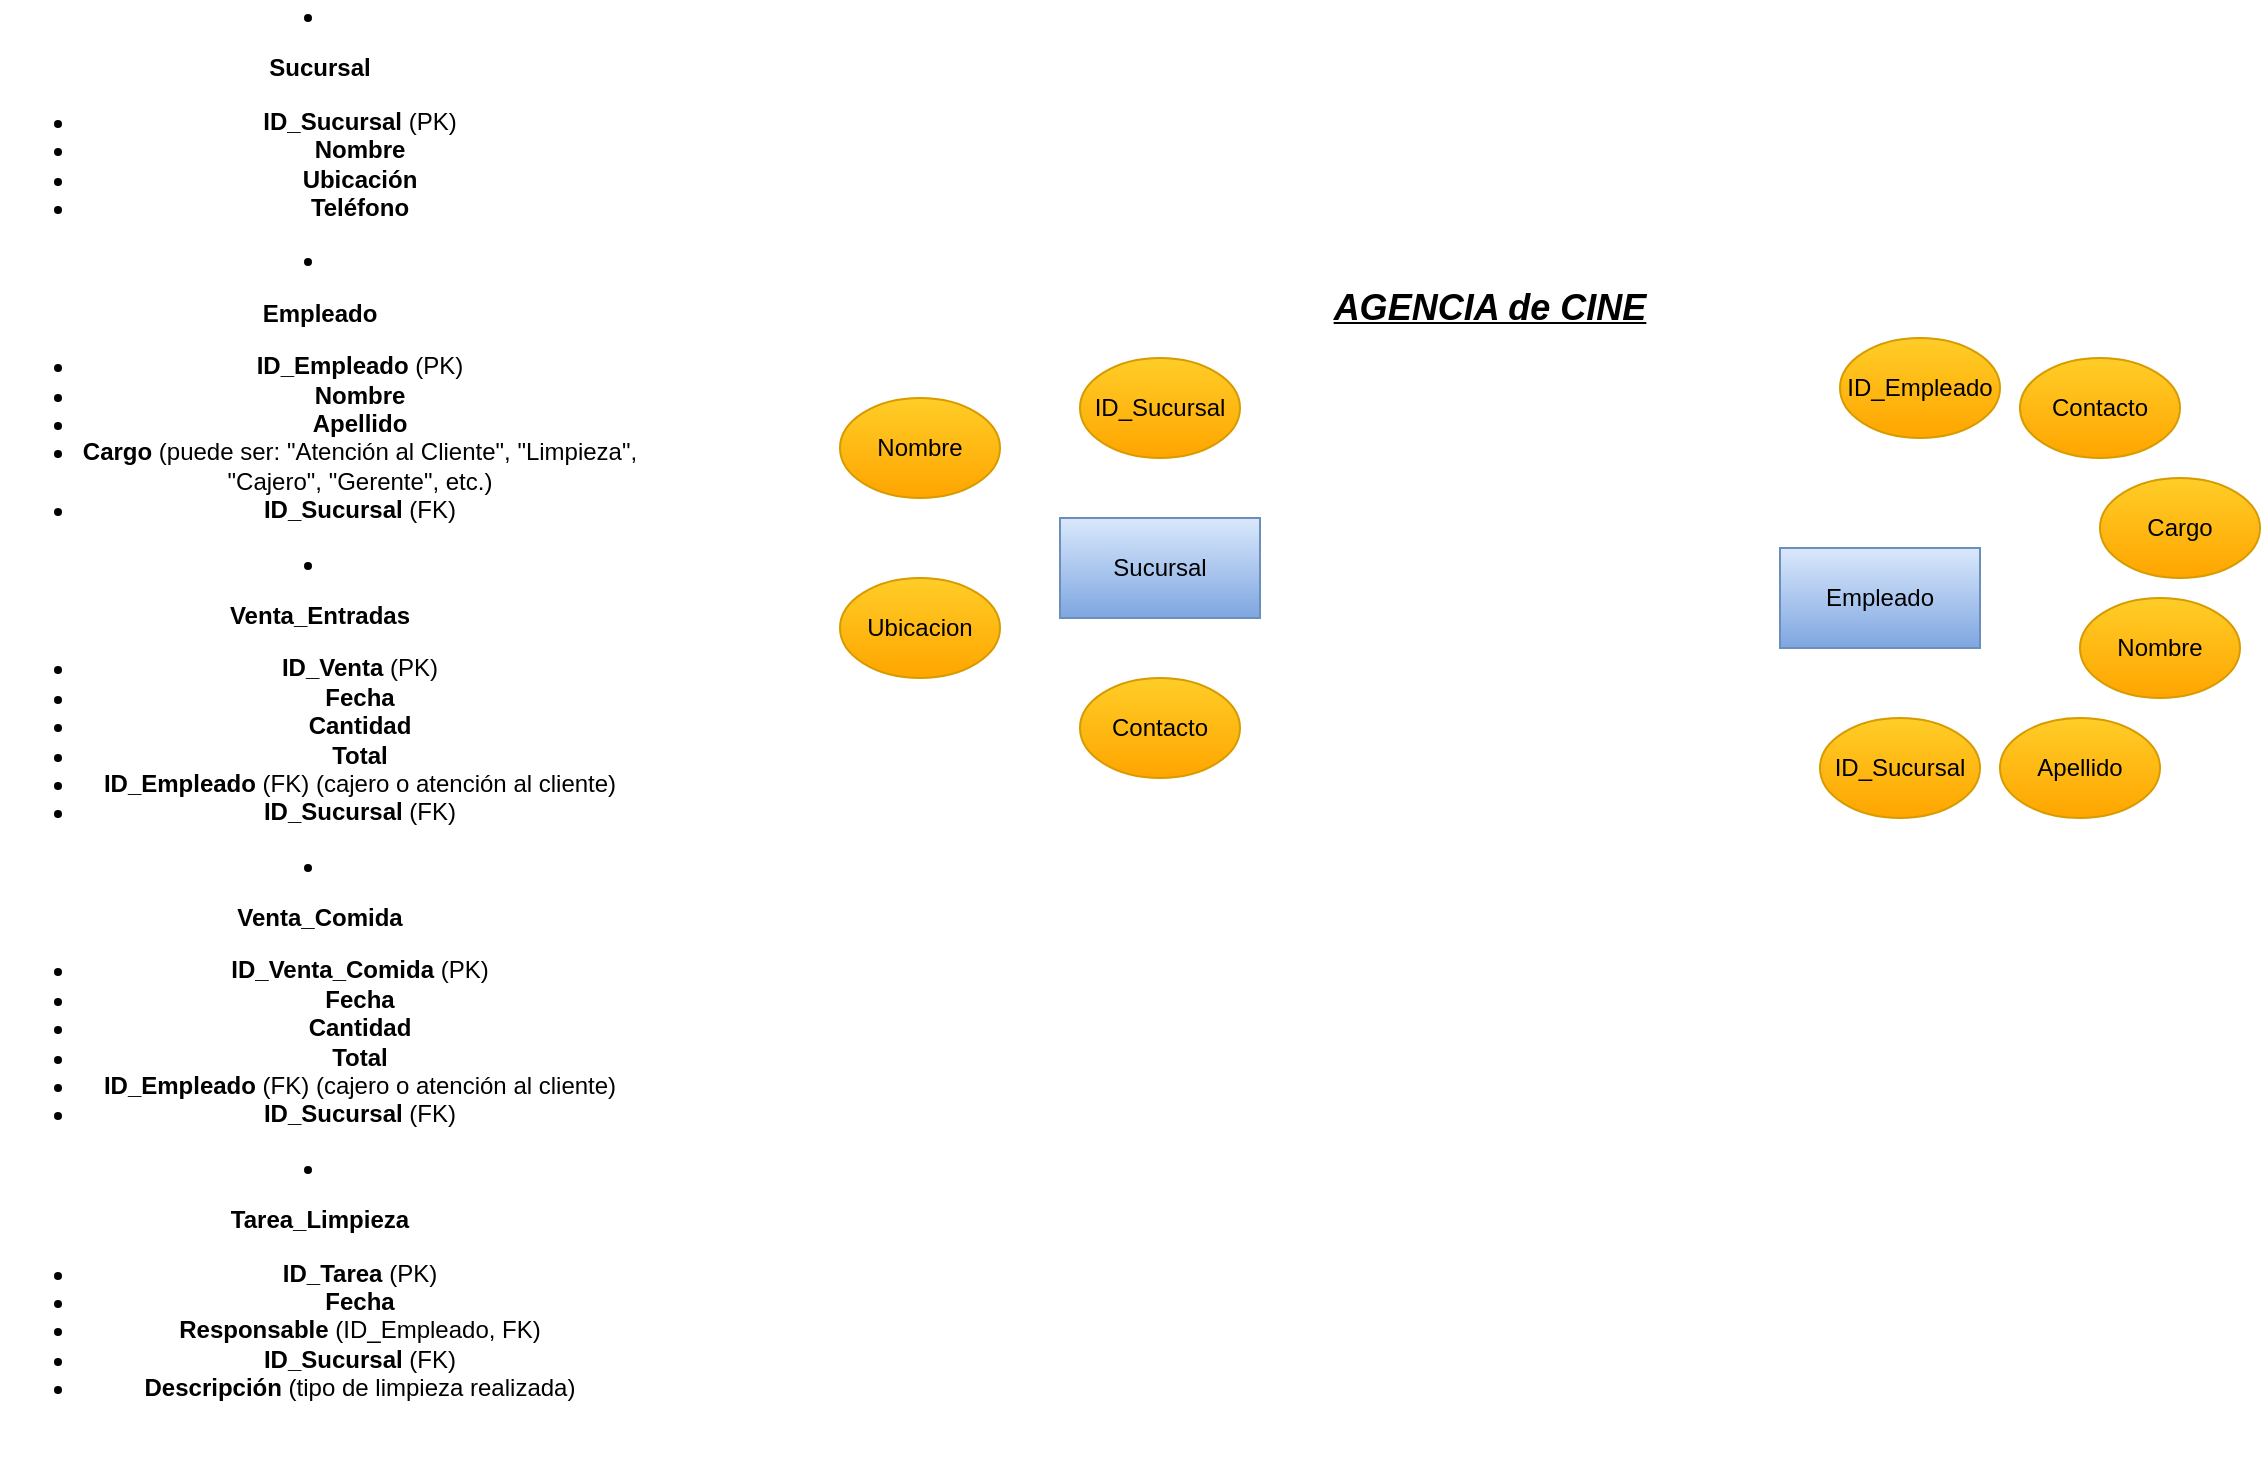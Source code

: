 <mxfile version="24.8.3">
  <diagram name="Página-1" id="E9i3scVjh4bo6Yp9m_Li">
    <mxGraphModel dx="1493" dy="1733" grid="1" gridSize="10" guides="1" tooltips="1" connect="1" arrows="1" fold="1" page="1" pageScale="1" pageWidth="827" pageHeight="1169" math="0" shadow="0">
      <root>
        <mxCell id="0" />
        <mxCell id="1" parent="0" />
        <mxCell id="mTttjkaUfo1wh758HqRv-1" value="&lt;font style=&quot;font-size: 18px;&quot;&gt;&lt;u&gt;&lt;i&gt;&lt;b&gt;AGENCIA de CINE&lt;/b&gt;&lt;/i&gt;&lt;/u&gt;&lt;/font&gt;" style="text;html=1;align=center;verticalAlign=middle;whiteSpace=wrap;rounded=0;" parent="1" vertex="1">
          <mxGeometry x="180" y="60" width="290" height="30" as="geometry" />
        </mxCell>
        <mxCell id="q7SbR-ML_V5xvWDEwEp4-1" value="&lt;li&gt;&lt;p&gt;&lt;strong&gt;Sucursal&lt;/strong&gt;&lt;/p&gt;&lt;ul&gt;&lt;li&gt;&lt;strong&gt;ID_Sucursal&lt;/strong&gt; (PK)&lt;/li&gt;&lt;li&gt;&lt;strong&gt;Nombre&lt;/strong&gt;&lt;/li&gt;&lt;li&gt;&lt;strong&gt;Ubicación&lt;/strong&gt;&lt;/li&gt;&lt;li&gt;&lt;strong&gt;Teléfono&lt;/strong&gt;&lt;/li&gt;&lt;/ul&gt;&lt;/li&gt;&lt;li&gt;&lt;p&gt;&lt;strong&gt;Empleado&lt;/strong&gt;&lt;/p&gt;&lt;ul&gt;&lt;li&gt;&lt;strong&gt;ID_Empleado&lt;/strong&gt; (PK)&lt;/li&gt;&lt;li&gt;&lt;strong&gt;Nombre&lt;/strong&gt;&lt;/li&gt;&lt;li&gt;&lt;strong&gt;Apellido&lt;/strong&gt;&lt;/li&gt;&lt;li&gt;&lt;strong&gt;Cargo&lt;/strong&gt; (puede ser: &quot;Atención al Cliente&quot;, &quot;Limpieza&quot;, &quot;Cajero&quot;, &quot;Gerente&quot;, etc.)&lt;/li&gt;&lt;li&gt;&lt;strong&gt;ID_Sucursal&lt;/strong&gt; (FK)&lt;/li&gt;&lt;/ul&gt;&lt;/li&gt;&lt;li&gt;&lt;p&gt;&lt;strong&gt;Venta_Entradas&lt;/strong&gt;&lt;/p&gt;&lt;ul&gt;&lt;li&gt;&lt;strong&gt;ID_Venta&lt;/strong&gt; (PK)&lt;/li&gt;&lt;li&gt;&lt;strong&gt;Fecha&lt;/strong&gt;&lt;/li&gt;&lt;li&gt;&lt;strong&gt;Cantidad&lt;/strong&gt;&lt;/li&gt;&lt;li&gt;&lt;strong&gt;Total&lt;/strong&gt;&lt;/li&gt;&lt;li&gt;&lt;strong&gt;ID_Empleado&lt;/strong&gt; (FK) (cajero o atención al cliente)&lt;/li&gt;&lt;li&gt;&lt;strong&gt;ID_Sucursal&lt;/strong&gt; (FK)&lt;/li&gt;&lt;/ul&gt;&lt;/li&gt;&lt;li&gt;&lt;p&gt;&lt;strong&gt;Venta_Comida&lt;/strong&gt;&lt;/p&gt;&lt;ul&gt;&lt;li&gt;&lt;strong&gt;ID_Venta_Comida&lt;/strong&gt; (PK)&lt;/li&gt;&lt;li&gt;&lt;strong&gt;Fecha&lt;/strong&gt;&lt;/li&gt;&lt;li&gt;&lt;strong&gt;Cantidad&lt;/strong&gt;&lt;/li&gt;&lt;li&gt;&lt;strong&gt;Total&lt;/strong&gt;&lt;/li&gt;&lt;li&gt;&lt;strong&gt;ID_Empleado&lt;/strong&gt; (FK) (cajero o atención al cliente)&lt;/li&gt;&lt;li&gt;&lt;strong&gt;ID_Sucursal&lt;/strong&gt; (FK)&lt;/li&gt;&lt;/ul&gt;&lt;/li&gt;&lt;li&gt;&lt;p&gt;&lt;strong&gt;Tarea_Limpieza&lt;/strong&gt;&lt;/p&gt;&lt;ul&gt;&lt;li&gt;&lt;strong&gt;ID_Tarea&lt;/strong&gt; (PK)&lt;/li&gt;&lt;li&gt;&lt;strong&gt;Fecha&lt;/strong&gt;&lt;/li&gt;&lt;li&gt;&lt;strong&gt;Responsable&lt;/strong&gt; (ID_Empleado, FK)&lt;/li&gt;&lt;li&gt;&lt;strong&gt;ID_Sucursal&lt;/strong&gt; (FK)&lt;/li&gt;&lt;li&gt;&lt;strong&gt;Descripción&lt;/strong&gt; (tipo de limpieza realizada)&lt;/li&gt;&lt;/ul&gt;&lt;/li&gt;&lt;div&gt;&lt;br/&gt;&lt;/div&gt;" style="text;html=1;align=center;verticalAlign=middle;whiteSpace=wrap;rounded=0;" parent="1" vertex="1">
          <mxGeometry x="-420" y="225" width="320" height="120" as="geometry" />
        </mxCell>
        <mxCell id="PeG7N-2sru5S7kPxvau--1" value="Sucursal" style="rounded=0;whiteSpace=wrap;html=1;fillColor=#dae8fc;gradientColor=#7ea6e0;strokeColor=#6c8ebf;" vertex="1" parent="1">
          <mxGeometry x="110" y="180" width="100" height="50" as="geometry" />
        </mxCell>
        <mxCell id="PeG7N-2sru5S7kPxvau--2" value="Nombre" style="ellipse;whiteSpace=wrap;html=1;fillColor=#ffcd28;gradientColor=#ffa500;strokeColor=#d79b00;" vertex="1" parent="1">
          <mxGeometry y="120" width="80" height="50" as="geometry" />
        </mxCell>
        <mxCell id="PeG7N-2sru5S7kPxvau--3" value="Contacto" style="ellipse;whiteSpace=wrap;html=1;fillColor=#ffcd28;gradientColor=#ffa500;strokeColor=#d79b00;" vertex="1" parent="1">
          <mxGeometry x="120" y="260" width="80" height="50" as="geometry" />
        </mxCell>
        <mxCell id="PeG7N-2sru5S7kPxvau--4" value="Ubicacion" style="ellipse;whiteSpace=wrap;html=1;fillColor=#ffcd28;gradientColor=#ffa500;strokeColor=#d79b00;" vertex="1" parent="1">
          <mxGeometry y="210" width="80" height="50" as="geometry" />
        </mxCell>
        <mxCell id="PeG7N-2sru5S7kPxvau--5" value="ID_Sucursal" style="ellipse;whiteSpace=wrap;html=1;fillColor=#ffcd28;gradientColor=#ffa500;strokeColor=#d79b00;" vertex="1" parent="1">
          <mxGeometry x="120" y="100" width="80" height="50" as="geometry" />
        </mxCell>
        <mxCell id="PeG7N-2sru5S7kPxvau--6" value="Empleado" style="rounded=0;whiteSpace=wrap;html=1;fillColor=#dae8fc;gradientColor=#7ea6e0;strokeColor=#6c8ebf;" vertex="1" parent="1">
          <mxGeometry x="470" y="195" width="100" height="50" as="geometry" />
        </mxCell>
        <mxCell id="PeG7N-2sru5S7kPxvau--7" value="Nombre" style="ellipse;whiteSpace=wrap;html=1;fillColor=#ffcd28;gradientColor=#ffa500;strokeColor=#d79b00;" vertex="1" parent="1">
          <mxGeometry x="620" y="220" width="80" height="50" as="geometry" />
        </mxCell>
        <mxCell id="PeG7N-2sru5S7kPxvau--8" value="ID_Sucursal" style="ellipse;whiteSpace=wrap;html=1;fillColor=#ffcd28;gradientColor=#ffa500;strokeColor=#d79b00;" vertex="1" parent="1">
          <mxGeometry x="490" y="280" width="80" height="50" as="geometry" />
        </mxCell>
        <mxCell id="PeG7N-2sru5S7kPxvau--9" value="Apellido" style="ellipse;whiteSpace=wrap;html=1;fillColor=#ffcd28;gradientColor=#ffa500;strokeColor=#d79b00;" vertex="1" parent="1">
          <mxGeometry x="580" y="280" width="80" height="50" as="geometry" />
        </mxCell>
        <mxCell id="PeG7N-2sru5S7kPxvau--10" value="ID_Empleado" style="ellipse;whiteSpace=wrap;html=1;fillColor=#ffcd28;gradientColor=#ffa500;strokeColor=#d79b00;" vertex="1" parent="1">
          <mxGeometry x="500" y="90" width="80" height="50" as="geometry" />
        </mxCell>
        <mxCell id="PeG7N-2sru5S7kPxvau--11" value="Cargo" style="ellipse;whiteSpace=wrap;html=1;fillColor=#ffcd28;gradientColor=#ffa500;strokeColor=#d79b00;" vertex="1" parent="1">
          <mxGeometry x="630" y="160" width="80" height="50" as="geometry" />
        </mxCell>
        <mxCell id="PeG7N-2sru5S7kPxvau--12" value="Contacto" style="ellipse;whiteSpace=wrap;html=1;fillColor=#ffcd28;gradientColor=#ffa500;strokeColor=#d79b00;" vertex="1" parent="1">
          <mxGeometry x="590" y="100" width="80" height="50" as="geometry" />
        </mxCell>
      </root>
    </mxGraphModel>
  </diagram>
</mxfile>

